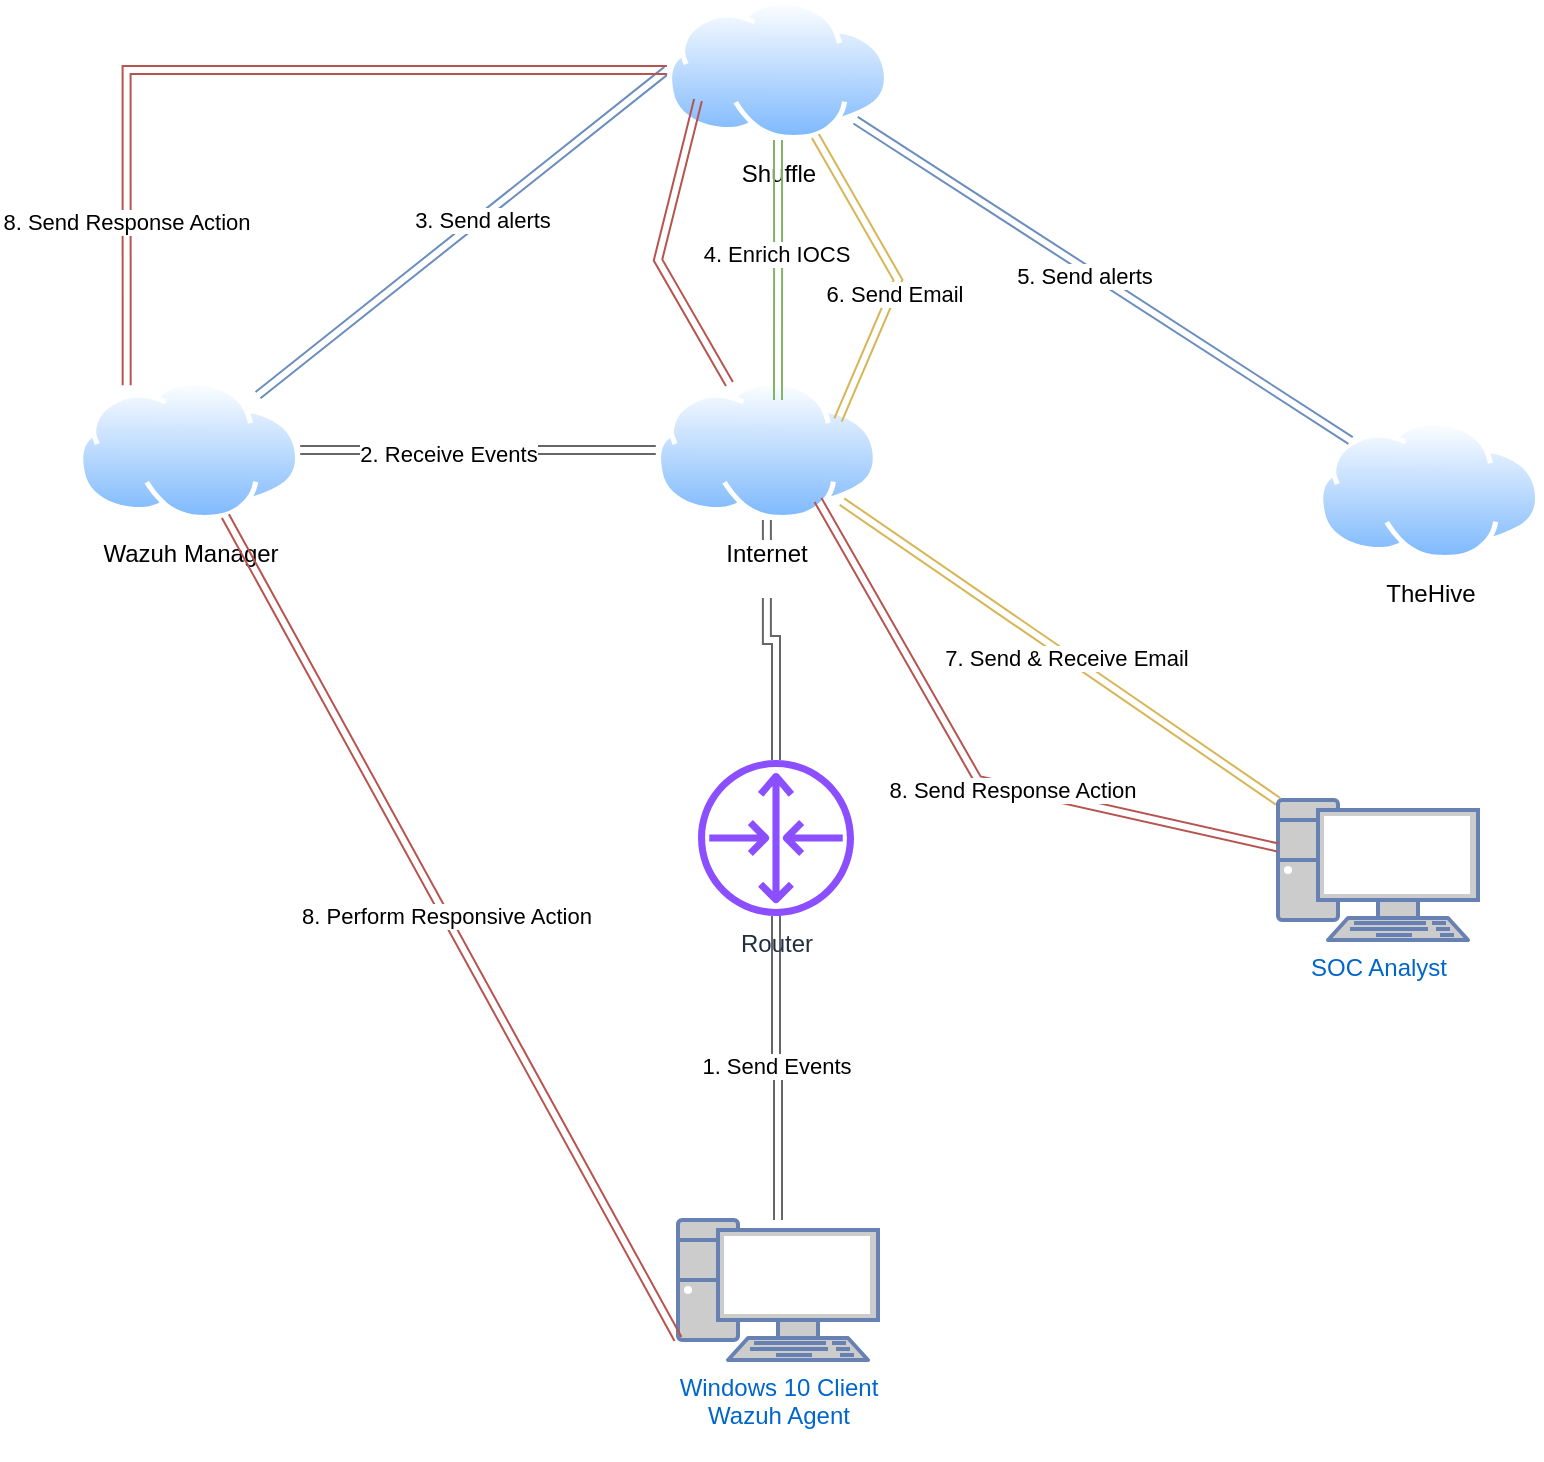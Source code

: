 <mxfile version="24.7.17">
  <diagram name="Page-1" id="Eugs2Rs0GLY2QKZXMPd0">
    <mxGraphModel dx="2350" dy="1907" grid="1" gridSize="10" guides="1" tooltips="1" connect="1" arrows="1" fold="1" page="1" pageScale="1" pageWidth="850" pageHeight="1100" math="0" shadow="0">
      <root>
        <mxCell id="0" />
        <mxCell id="1" parent="0" />
        <mxCell id="LoWKn4hJgZCwYZn794fp-9" style="edgeStyle=orthogonalEdgeStyle;rounded=0;orthogonalLoop=1;jettySize=auto;html=1;strokeColor=#666666;startArrow=classic;startFill=1;fillColor=#f5f5f5;shape=link;" edge="1" parent="1" source="LoWKn4hJgZCwYZn794fp-1" target="LoWKn4hJgZCwYZn794fp-2">
          <mxGeometry relative="1" as="geometry" />
        </mxCell>
        <mxCell id="LoWKn4hJgZCwYZn794fp-10" value="1. Send Events" style="edgeLabel;html=1;align=center;verticalAlign=middle;resizable=0;points=[];" vertex="1" connectable="0" parent="LoWKn4hJgZCwYZn794fp-9">
          <mxGeometry x="0.017" y="-1" relative="1" as="geometry">
            <mxPoint x="-1" as="offset" />
          </mxGeometry>
        </mxCell>
        <mxCell id="LoWKn4hJgZCwYZn794fp-1" value="Windows 10 Client&lt;div&gt;Wazuh Agent&lt;/div&gt;&lt;div&gt;&lt;br&gt;&lt;/div&gt;" style="fontColor=#0066CC;verticalAlign=top;verticalLabelPosition=bottom;labelPosition=center;align=center;html=1;outlineConnect=0;fillColor=#CCCCCC;strokeColor=#6881B3;gradientColor=none;gradientDirection=north;strokeWidth=2;shape=mxgraph.networks.pc;" vertex="1" parent="1">
          <mxGeometry x="310" y="500" width="100" height="70" as="geometry" />
        </mxCell>
        <mxCell id="LoWKn4hJgZCwYZn794fp-11" style="edgeStyle=orthogonalEdgeStyle;rounded=0;orthogonalLoop=1;jettySize=auto;html=1;fillColor=#f5f5f5;strokeColor=#666666;shape=link;" edge="1" parent="1" source="LoWKn4hJgZCwYZn794fp-2" target="LoWKn4hJgZCwYZn794fp-3">
          <mxGeometry relative="1" as="geometry" />
        </mxCell>
        <mxCell id="LoWKn4hJgZCwYZn794fp-2" value="Router" style="sketch=0;outlineConnect=0;fontColor=#232F3E;gradientColor=none;fillColor=#8C4FFF;strokeColor=none;dashed=0;verticalLabelPosition=bottom;verticalAlign=top;align=center;html=1;fontSize=12;fontStyle=0;aspect=fixed;pointerEvents=1;shape=mxgraph.aws4.router;" vertex="1" parent="1">
          <mxGeometry x="320" y="270" width="78" height="78" as="geometry" />
        </mxCell>
        <mxCell id="LoWKn4hJgZCwYZn794fp-12" style="edgeStyle=orthogonalEdgeStyle;rounded=0;orthogonalLoop=1;jettySize=auto;html=1;shape=link;fillColor=#f5f5f5;strokeColor=#666666;" edge="1" parent="1" source="LoWKn4hJgZCwYZn794fp-3" target="LoWKn4hJgZCwYZn794fp-5">
          <mxGeometry relative="1" as="geometry" />
        </mxCell>
        <mxCell id="LoWKn4hJgZCwYZn794fp-13" value="2. Receive Events" style="edgeLabel;html=1;align=center;verticalAlign=middle;resizable=0;points=[];" vertex="1" connectable="0" parent="LoWKn4hJgZCwYZn794fp-12">
          <mxGeometry x="0.164" y="2" relative="1" as="geometry">
            <mxPoint x="-1" as="offset" />
          </mxGeometry>
        </mxCell>
        <mxCell id="LoWKn4hJgZCwYZn794fp-3" value="Internet&lt;div&gt;&lt;br&gt;&lt;/div&gt;" style="image;aspect=fixed;perimeter=ellipsePerimeter;html=1;align=center;shadow=0;dashed=0;spacingTop=3;image=img/lib/active_directory/internet_cloud.svg;" vertex="1" parent="1">
          <mxGeometry x="298.89" y="80" width="111.11" height="70" as="geometry" />
        </mxCell>
        <mxCell id="LoWKn4hJgZCwYZn794fp-4" value="TheHive&lt;div&gt;&lt;br&gt;&lt;/div&gt;" style="image;aspect=fixed;perimeter=ellipsePerimeter;html=1;align=center;shadow=0;dashed=0;spacingTop=3;image=img/lib/active_directory/internet_cloud.svg;" vertex="1" parent="1">
          <mxGeometry x="630" y="100" width="111.11" height="70" as="geometry" />
        </mxCell>
        <mxCell id="LoWKn4hJgZCwYZn794fp-16" style="rounded=0;orthogonalLoop=1;jettySize=auto;html=1;entryX=0;entryY=0.5;entryDx=0;entryDy=0;shape=link;fillColor=#dae8fc;strokeColor=#6c8ebf;" edge="1" parent="1" source="LoWKn4hJgZCwYZn794fp-5" target="LoWKn4hJgZCwYZn794fp-6">
          <mxGeometry relative="1" as="geometry" />
        </mxCell>
        <mxCell id="LoWKn4hJgZCwYZn794fp-17" value="3. Send alerts" style="edgeLabel;html=1;align=center;verticalAlign=middle;resizable=0;points=[];" vertex="1" connectable="0" parent="LoWKn4hJgZCwYZn794fp-16">
          <mxGeometry x="0.091" y="-1" relative="1" as="geometry">
            <mxPoint as="offset" />
          </mxGeometry>
        </mxCell>
        <mxCell id="LoWKn4hJgZCwYZn794fp-5" value="&lt;div&gt;Wazuh Manager&lt;/div&gt;&lt;div&gt;&lt;br&gt;&lt;/div&gt;" style="image;aspect=fixed;perimeter=ellipsePerimeter;html=1;align=center;shadow=0;dashed=0;spacingTop=3;image=img/lib/active_directory/internet_cloud.svg;" vertex="1" parent="1">
          <mxGeometry x="10" y="80" width="111.11" height="70" as="geometry" />
        </mxCell>
        <mxCell id="LoWKn4hJgZCwYZn794fp-21" style="rounded=0;orthogonalLoop=1;jettySize=auto;html=1;entryX=0;entryY=0;entryDx=0;entryDy=0;shape=link;fillColor=#dae8fc;strokeColor=#6c8ebf;" edge="1" parent="1" source="LoWKn4hJgZCwYZn794fp-6" target="LoWKn4hJgZCwYZn794fp-4">
          <mxGeometry relative="1" as="geometry" />
        </mxCell>
        <mxCell id="LoWKn4hJgZCwYZn794fp-22" value="5. Send alerts" style="edgeLabel;html=1;align=center;verticalAlign=middle;resizable=0;points=[];" vertex="1" connectable="0" parent="LoWKn4hJgZCwYZn794fp-21">
          <mxGeometry x="-0.068" y="-3" relative="1" as="geometry">
            <mxPoint as="offset" />
          </mxGeometry>
        </mxCell>
        <mxCell id="LoWKn4hJgZCwYZn794fp-6" value="&lt;div&gt;Shuffle&lt;/div&gt;" style="image;aspect=fixed;perimeter=ellipsePerimeter;html=1;align=center;shadow=0;dashed=0;spacingTop=3;image=img/lib/active_directory/internet_cloud.svg;" vertex="1" parent="1">
          <mxGeometry x="304.45" y="-110" width="111.11" height="70" as="geometry" />
        </mxCell>
        <mxCell id="LoWKn4hJgZCwYZn794fp-25" style="rounded=0;orthogonalLoop=1;jettySize=auto;html=1;shape=link;fillColor=#fff2cc;strokeColor=#d6b656;" edge="1" parent="1" source="LoWKn4hJgZCwYZn794fp-7" target="LoWKn4hJgZCwYZn794fp-3">
          <mxGeometry relative="1" as="geometry" />
        </mxCell>
        <mxCell id="LoWKn4hJgZCwYZn794fp-26" value="7. Send &amp;amp; Receive Email" style="edgeLabel;html=1;align=center;verticalAlign=middle;resizable=0;points=[];" vertex="1" connectable="0" parent="LoWKn4hJgZCwYZn794fp-25">
          <mxGeometry x="-0.03" y="1" relative="1" as="geometry">
            <mxPoint as="offset" />
          </mxGeometry>
        </mxCell>
        <mxCell id="LoWKn4hJgZCwYZn794fp-7" value="&lt;div&gt;SOC Analyst&lt;/div&gt;&lt;div&gt;&lt;br&gt;&lt;/div&gt;" style="fontColor=#0066CC;verticalAlign=top;verticalLabelPosition=bottom;labelPosition=center;align=center;html=1;outlineConnect=0;fillColor=#CCCCCC;strokeColor=#6881B3;gradientColor=none;gradientDirection=north;strokeWidth=2;shape=mxgraph.networks.pc;" vertex="1" parent="1">
          <mxGeometry x="610" y="290" width="100" height="70" as="geometry" />
        </mxCell>
        <mxCell id="LoWKn4hJgZCwYZn794fp-18" style="edgeStyle=orthogonalEdgeStyle;rounded=0;orthogonalLoop=1;jettySize=auto;html=1;entryX=0.55;entryY=0.143;entryDx=0;entryDy=0;entryPerimeter=0;shape=link;fillColor=#d5e8d4;strokeColor=#82b366;" edge="1" parent="1" source="LoWKn4hJgZCwYZn794fp-6" target="LoWKn4hJgZCwYZn794fp-3">
          <mxGeometry relative="1" as="geometry" />
        </mxCell>
        <mxCell id="LoWKn4hJgZCwYZn794fp-19" value="4. Enrich IOCS" style="edgeLabel;html=1;align=center;verticalAlign=middle;resizable=0;points=[];" vertex="1" connectable="0" parent="LoWKn4hJgZCwYZn794fp-18">
          <mxGeometry x="-0.078" y="-1" relative="1" as="geometry">
            <mxPoint y="-3" as="offset" />
          </mxGeometry>
        </mxCell>
        <mxCell id="LoWKn4hJgZCwYZn794fp-23" style="rounded=0;orthogonalLoop=1;jettySize=auto;html=1;entryX=0.82;entryY=0.286;entryDx=0;entryDy=0;entryPerimeter=0;shape=link;fillColor=#fff2cc;strokeColor=#d6b656;" edge="1" parent="1" source="LoWKn4hJgZCwYZn794fp-6" target="LoWKn4hJgZCwYZn794fp-3">
          <mxGeometry relative="1" as="geometry">
            <Array as="points">
              <mxPoint x="420" y="30" />
            </Array>
          </mxGeometry>
        </mxCell>
        <mxCell id="LoWKn4hJgZCwYZn794fp-24" value="6. Send Email" style="edgeLabel;html=1;align=center;verticalAlign=middle;resizable=0;points=[];" vertex="1" connectable="0" parent="LoWKn4hJgZCwYZn794fp-23">
          <mxGeometry x="0.136" y="1" relative="1" as="geometry">
            <mxPoint as="offset" />
          </mxGeometry>
        </mxCell>
        <mxCell id="LoWKn4hJgZCwYZn794fp-27" style="rounded=0;orthogonalLoop=1;jettySize=auto;html=1;entryX=0.73;entryY=0.857;entryDx=0;entryDy=0;entryPerimeter=0;shape=link;fillColor=#f8cecc;strokeColor=#b85450;" edge="1" parent="1" source="LoWKn4hJgZCwYZn794fp-7" target="LoWKn4hJgZCwYZn794fp-3">
          <mxGeometry relative="1" as="geometry">
            <Array as="points">
              <mxPoint x="460" y="280" />
            </Array>
          </mxGeometry>
        </mxCell>
        <mxCell id="LoWKn4hJgZCwYZn794fp-28" value="8. Send Response Action" style="edgeLabel;html=1;align=center;verticalAlign=middle;resizable=0;points=[];" vertex="1" connectable="0" parent="LoWKn4hJgZCwYZn794fp-27">
          <mxGeometry x="-0.136" y="1" relative="1" as="geometry">
            <mxPoint as="offset" />
          </mxGeometry>
        </mxCell>
        <mxCell id="LoWKn4hJgZCwYZn794fp-29" style="rounded=0;orthogonalLoop=1;jettySize=auto;html=1;entryX=0.14;entryY=0.714;entryDx=0;entryDy=0;entryPerimeter=0;shape=link;fillColor=#f8cecc;strokeColor=#b85450;" edge="1" parent="1" source="LoWKn4hJgZCwYZn794fp-3" target="LoWKn4hJgZCwYZn794fp-6">
          <mxGeometry relative="1" as="geometry">
            <Array as="points">
              <mxPoint x="300" y="20" />
            </Array>
          </mxGeometry>
        </mxCell>
        <mxCell id="LoWKn4hJgZCwYZn794fp-31" style="edgeStyle=orthogonalEdgeStyle;rounded=0;orthogonalLoop=1;jettySize=auto;html=1;entryX=0.219;entryY=0.038;entryDx=0;entryDy=0;entryPerimeter=0;fillColor=#f8cecc;strokeColor=#b85450;shape=link;" edge="1" parent="1" source="LoWKn4hJgZCwYZn794fp-6" target="LoWKn4hJgZCwYZn794fp-5">
          <mxGeometry relative="1" as="geometry" />
        </mxCell>
        <mxCell id="LoWKn4hJgZCwYZn794fp-32" value="8. Send Response Action" style="edgeLabel;html=1;align=center;verticalAlign=middle;resizable=0;points=[];" vertex="1" connectable="0" parent="LoWKn4hJgZCwYZn794fp-31">
          <mxGeometry x="0.618" y="-1" relative="1" as="geometry">
            <mxPoint as="offset" />
          </mxGeometry>
        </mxCell>
        <mxCell id="LoWKn4hJgZCwYZn794fp-33" style="rounded=0;orthogonalLoop=1;jettySize=auto;html=1;entryX=0;entryY=0.85;entryDx=0;entryDy=0;entryPerimeter=0;shape=link;fillColor=#f8cecc;strokeColor=#b85450;" edge="1" parent="1" source="LoWKn4hJgZCwYZn794fp-5" target="LoWKn4hJgZCwYZn794fp-1">
          <mxGeometry relative="1" as="geometry" />
        </mxCell>
        <mxCell id="LoWKn4hJgZCwYZn794fp-34" value="8. Perform Responsive Action" style="edgeLabel;html=1;align=center;verticalAlign=middle;resizable=0;points=[];" vertex="1" connectable="0" parent="LoWKn4hJgZCwYZn794fp-33">
          <mxGeometry x="-0.029" relative="1" as="geometry">
            <mxPoint as="offset" />
          </mxGeometry>
        </mxCell>
      </root>
    </mxGraphModel>
  </diagram>
</mxfile>
